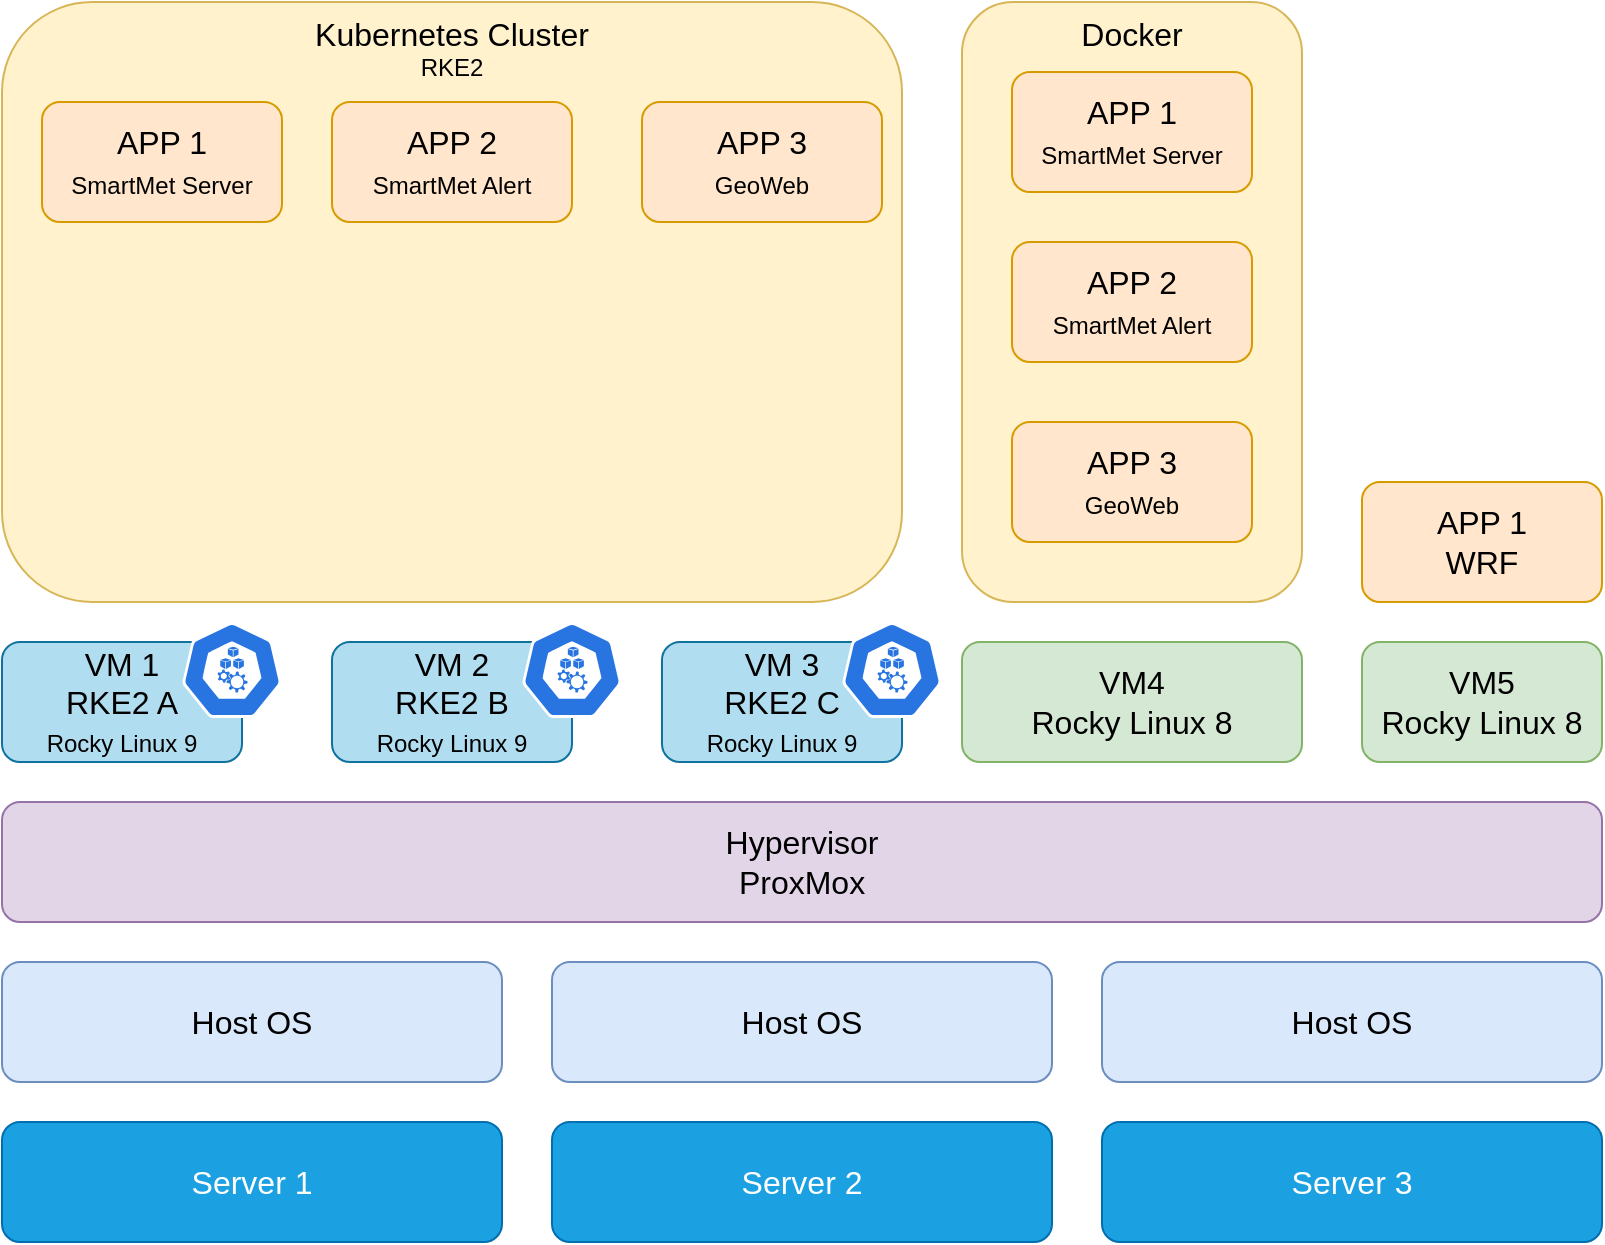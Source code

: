 <mxfile version="21.4.0" type="github">
  <diagram name="Page-1" id="Rj1dO5r0o6vdtNth5Kvn">
    <mxGraphModel dx="1026" dy="668" grid="1" gridSize="10" guides="1" tooltips="1" connect="1" arrows="1" fold="1" page="1" pageScale="1" pageWidth="827" pageHeight="1169" math="0" shadow="0">
      <root>
        <mxCell id="0" />
        <mxCell id="1" parent="0" />
        <mxCell id="8UoSEGxeWdp93AbzUFEN-4" value="&lt;font style=&quot;font-size: 16px;&quot;&gt;Hypervisor&lt;br&gt;ProxMox&lt;/font&gt;" style="rounded=1;whiteSpace=wrap;html=1;fillColor=#e1d5e7;strokeColor=#9673a6;" vertex="1" parent="1">
          <mxGeometry x="20" y="920" width="800" height="60" as="geometry" />
        </mxCell>
        <mxCell id="8UoSEGxeWdp93AbzUFEN-5" value="Server 1" style="rounded=1;whiteSpace=wrap;html=1;fontSize=16;fillColor=#1ba1e2;strokeColor=#006EAF;fontColor=#ffffff;" vertex="1" parent="1">
          <mxGeometry x="20" y="1080" width="250" height="60" as="geometry" />
        </mxCell>
        <mxCell id="8UoSEGxeWdp93AbzUFEN-6" value="Server 2" style="rounded=1;whiteSpace=wrap;html=1;fontSize=16;fillColor=#1ba1e2;strokeColor=#006EAF;fontColor=#ffffff;" vertex="1" parent="1">
          <mxGeometry x="295" y="1080" width="250" height="60" as="geometry" />
        </mxCell>
        <mxCell id="8UoSEGxeWdp93AbzUFEN-7" value="Server 3" style="rounded=1;whiteSpace=wrap;html=1;fontSize=16;fillColor=#1ba1e2;strokeColor=#006EAF;fontColor=#ffffff;" vertex="1" parent="1">
          <mxGeometry x="570" y="1080" width="250" height="60" as="geometry" />
        </mxCell>
        <mxCell id="8UoSEGxeWdp93AbzUFEN-8" value="Host OS" style="rounded=1;whiteSpace=wrap;html=1;fontSize=16;fillColor=#dae8fc;strokeColor=#6c8ebf;" vertex="1" parent="1">
          <mxGeometry x="20" y="1000" width="250" height="60" as="geometry" />
        </mxCell>
        <mxCell id="8UoSEGxeWdp93AbzUFEN-9" value="Host OS" style="rounded=1;whiteSpace=wrap;html=1;fontSize=16;fillColor=#dae8fc;strokeColor=#6c8ebf;" vertex="1" parent="1">
          <mxGeometry x="295" y="1000" width="250" height="60" as="geometry" />
        </mxCell>
        <mxCell id="8UoSEGxeWdp93AbzUFEN-10" value="Host OS" style="rounded=1;whiteSpace=wrap;html=1;fontSize=16;fillColor=#dae8fc;strokeColor=#6c8ebf;" vertex="1" parent="1">
          <mxGeometry x="570" y="1000" width="250" height="60" as="geometry" />
        </mxCell>
        <mxCell id="8UoSEGxeWdp93AbzUFEN-12" value="VM 1&lt;br&gt;RKE2 A&lt;br&gt;&lt;font style=&quot;font-size: 12px;&quot;&gt;Rocky Linux 9&lt;/font&gt;" style="rounded=1;whiteSpace=wrap;html=1;fontSize=16;fillColor=#b1ddf0;strokeColor=#10739e;" vertex="1" parent="1">
          <mxGeometry x="20" y="840" width="120" height="60" as="geometry" />
        </mxCell>
        <mxCell id="8UoSEGxeWdp93AbzUFEN-13" value="&lt;font size=&quot;3&quot;&gt;Kubernetes Cluster&lt;br&gt;&lt;/font&gt;RKE2" style="rounded=1;whiteSpace=wrap;html=1;fillColor=#fff2cc;strokeColor=#d6b656;verticalAlign=top;" vertex="1" parent="1">
          <mxGeometry x="20" y="520" width="450" height="300" as="geometry" />
        </mxCell>
        <mxCell id="8UoSEGxeWdp93AbzUFEN-14" value="VM 2&lt;br&gt;RKE2 B&lt;br&gt;&lt;font style=&quot;font-size: 12px;&quot;&gt;Rocky Linux 9&lt;/font&gt;" style="rounded=1;whiteSpace=wrap;html=1;fontSize=16;fillColor=#b1ddf0;strokeColor=#10739e;" vertex="1" parent="1">
          <mxGeometry x="185" y="840" width="120" height="60" as="geometry" />
        </mxCell>
        <mxCell id="8UoSEGxeWdp93AbzUFEN-15" value="VM 3&lt;br&gt;RKE2 C&lt;br&gt;&lt;font style=&quot;font-size: 12px;&quot;&gt;Rocky Linux 9&lt;/font&gt;" style="rounded=1;whiteSpace=wrap;html=1;fontSize=16;fillColor=#b1ddf0;strokeColor=#10739e;" vertex="1" parent="1">
          <mxGeometry x="350" y="840" width="120" height="60" as="geometry" />
        </mxCell>
        <mxCell id="8UoSEGxeWdp93AbzUFEN-16" value="VM4&lt;br&gt;Rocky Linux 8" style="rounded=1;whiteSpace=wrap;html=1;fontSize=16;fillColor=#d5e8d4;strokeColor=#82b366;" vertex="1" parent="1">
          <mxGeometry x="500" y="840" width="170" height="60" as="geometry" />
        </mxCell>
        <mxCell id="8UoSEGxeWdp93AbzUFEN-17" value="VM5&lt;br&gt;Rocky Linux 8" style="rounded=1;whiteSpace=wrap;html=1;fontSize=16;fillColor=#d5e8d4;strokeColor=#82b366;" vertex="1" parent="1">
          <mxGeometry x="700" y="840" width="120" height="60" as="geometry" />
        </mxCell>
        <mxCell id="8UoSEGxeWdp93AbzUFEN-18" value="APP 1&lt;br&gt;WRF" style="rounded=1;whiteSpace=wrap;html=1;fontSize=16;fillColor=#ffe6cc;strokeColor=#d79b00;" vertex="1" parent="1">
          <mxGeometry x="700" y="760" width="120" height="60" as="geometry" />
        </mxCell>
        <mxCell id="8UoSEGxeWdp93AbzUFEN-19" value="Docker" style="rounded=1;whiteSpace=wrap;html=1;fontSize=16;fillColor=#fff2cc;strokeColor=#d6b656;verticalAlign=top;" vertex="1" parent="1">
          <mxGeometry x="500" y="520" width="170" height="300" as="geometry" />
        </mxCell>
        <mxCell id="8UoSEGxeWdp93AbzUFEN-20" value="APP 1&lt;br&gt;&lt;font style=&quot;font-size: 12px;&quot;&gt;SmartMet Server&lt;/font&gt;" style="rounded=1;whiteSpace=wrap;html=1;fontSize=16;fillColor=#ffe6cc;strokeColor=#d79b00;" vertex="1" parent="1">
          <mxGeometry x="40" y="570" width="120" height="60" as="geometry" />
        </mxCell>
        <mxCell id="8UoSEGxeWdp93AbzUFEN-21" value="APP 2&lt;br&gt;&lt;font style=&quot;font-size: 12px;&quot;&gt;SmartMet Alert&lt;/font&gt;" style="rounded=1;whiteSpace=wrap;html=1;fontSize=16;fillColor=#ffe6cc;strokeColor=#d79b00;" vertex="1" parent="1">
          <mxGeometry x="185" y="570" width="120" height="60" as="geometry" />
        </mxCell>
        <mxCell id="8UoSEGxeWdp93AbzUFEN-22" value="APP 3&lt;br&gt;&lt;span style=&quot;font-size: 12px;&quot;&gt;GeoWeb&lt;/span&gt;" style="rounded=1;whiteSpace=wrap;html=1;fontSize=16;fillColor=#ffe6cc;strokeColor=#d79b00;" vertex="1" parent="1">
          <mxGeometry x="340" y="570" width="120" height="60" as="geometry" />
        </mxCell>
        <mxCell id="8UoSEGxeWdp93AbzUFEN-23" value="APP 1&lt;br&gt;&lt;font style=&quot;font-size: 12px;&quot;&gt;SmartMet Server&lt;/font&gt;" style="rounded=1;whiteSpace=wrap;html=1;fontSize=16;fillColor=#ffe6cc;strokeColor=#d79b00;" vertex="1" parent="1">
          <mxGeometry x="525" y="555" width="120" height="60" as="geometry" />
        </mxCell>
        <mxCell id="8UoSEGxeWdp93AbzUFEN-24" value="APP 2&lt;br&gt;&lt;font style=&quot;font-size: 12px;&quot;&gt;SmartMet Alert&lt;/font&gt;" style="rounded=1;whiteSpace=wrap;html=1;fontSize=16;fillColor=#ffe6cc;strokeColor=#d79b00;" vertex="1" parent="1">
          <mxGeometry x="525" y="640" width="120" height="60" as="geometry" />
        </mxCell>
        <mxCell id="8UoSEGxeWdp93AbzUFEN-25" value="APP 3&lt;br&gt;&lt;span style=&quot;font-size: 12px;&quot;&gt;GeoWeb&lt;/span&gt;" style="rounded=1;whiteSpace=wrap;html=1;fontSize=16;fillColor=#ffe6cc;strokeColor=#d79b00;" vertex="1" parent="1">
          <mxGeometry x="525" y="730" width="120" height="60" as="geometry" />
        </mxCell>
        <mxCell id="8UoSEGxeWdp93AbzUFEN-26" value="" style="sketch=0;html=1;dashed=0;whitespace=wrap;fillColor=#2875E2;strokeColor=#ffffff;points=[[0.005,0.63,0],[0.1,0.2,0],[0.9,0.2,0],[0.5,0,0],[0.995,0.63,0],[0.72,0.99,0],[0.5,1,0],[0.28,0.99,0]];verticalLabelPosition=bottom;align=center;verticalAlign=top;shape=mxgraph.kubernetes.icon;prIcon=node" vertex="1" parent="1">
          <mxGeometry x="110" y="830" width="50" height="48" as="geometry" />
        </mxCell>
        <mxCell id="8UoSEGxeWdp93AbzUFEN-27" value="" style="sketch=0;html=1;dashed=0;whitespace=wrap;fillColor=#2875E2;strokeColor=#ffffff;points=[[0.005,0.63,0],[0.1,0.2,0],[0.9,0.2,0],[0.5,0,0],[0.995,0.63,0],[0.72,0.99,0],[0.5,1,0],[0.28,0.99,0]];verticalLabelPosition=bottom;align=center;verticalAlign=top;shape=mxgraph.kubernetes.icon;prIcon=node" vertex="1" parent="1">
          <mxGeometry x="280" y="830" width="50" height="48" as="geometry" />
        </mxCell>
        <mxCell id="8UoSEGxeWdp93AbzUFEN-28" value="" style="sketch=0;html=1;dashed=0;whitespace=wrap;fillColor=#2875E2;strokeColor=#ffffff;points=[[0.005,0.63,0],[0.1,0.2,0],[0.9,0.2,0],[0.5,0,0],[0.995,0.63,0],[0.72,0.99,0],[0.5,1,0],[0.28,0.99,0]];verticalLabelPosition=bottom;align=center;verticalAlign=top;shape=mxgraph.kubernetes.icon;prIcon=node" vertex="1" parent="1">
          <mxGeometry x="440" y="830" width="50" height="48" as="geometry" />
        </mxCell>
      </root>
    </mxGraphModel>
  </diagram>
</mxfile>
